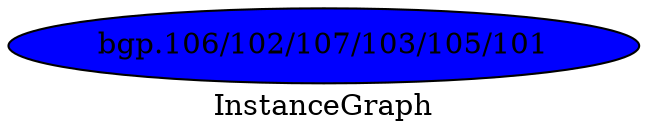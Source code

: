 digraph {
	"bgp.106/102/107/103/105/101"[shape=oval, style=filled, fillcolor=blue]
label="InstanceGraph"
}